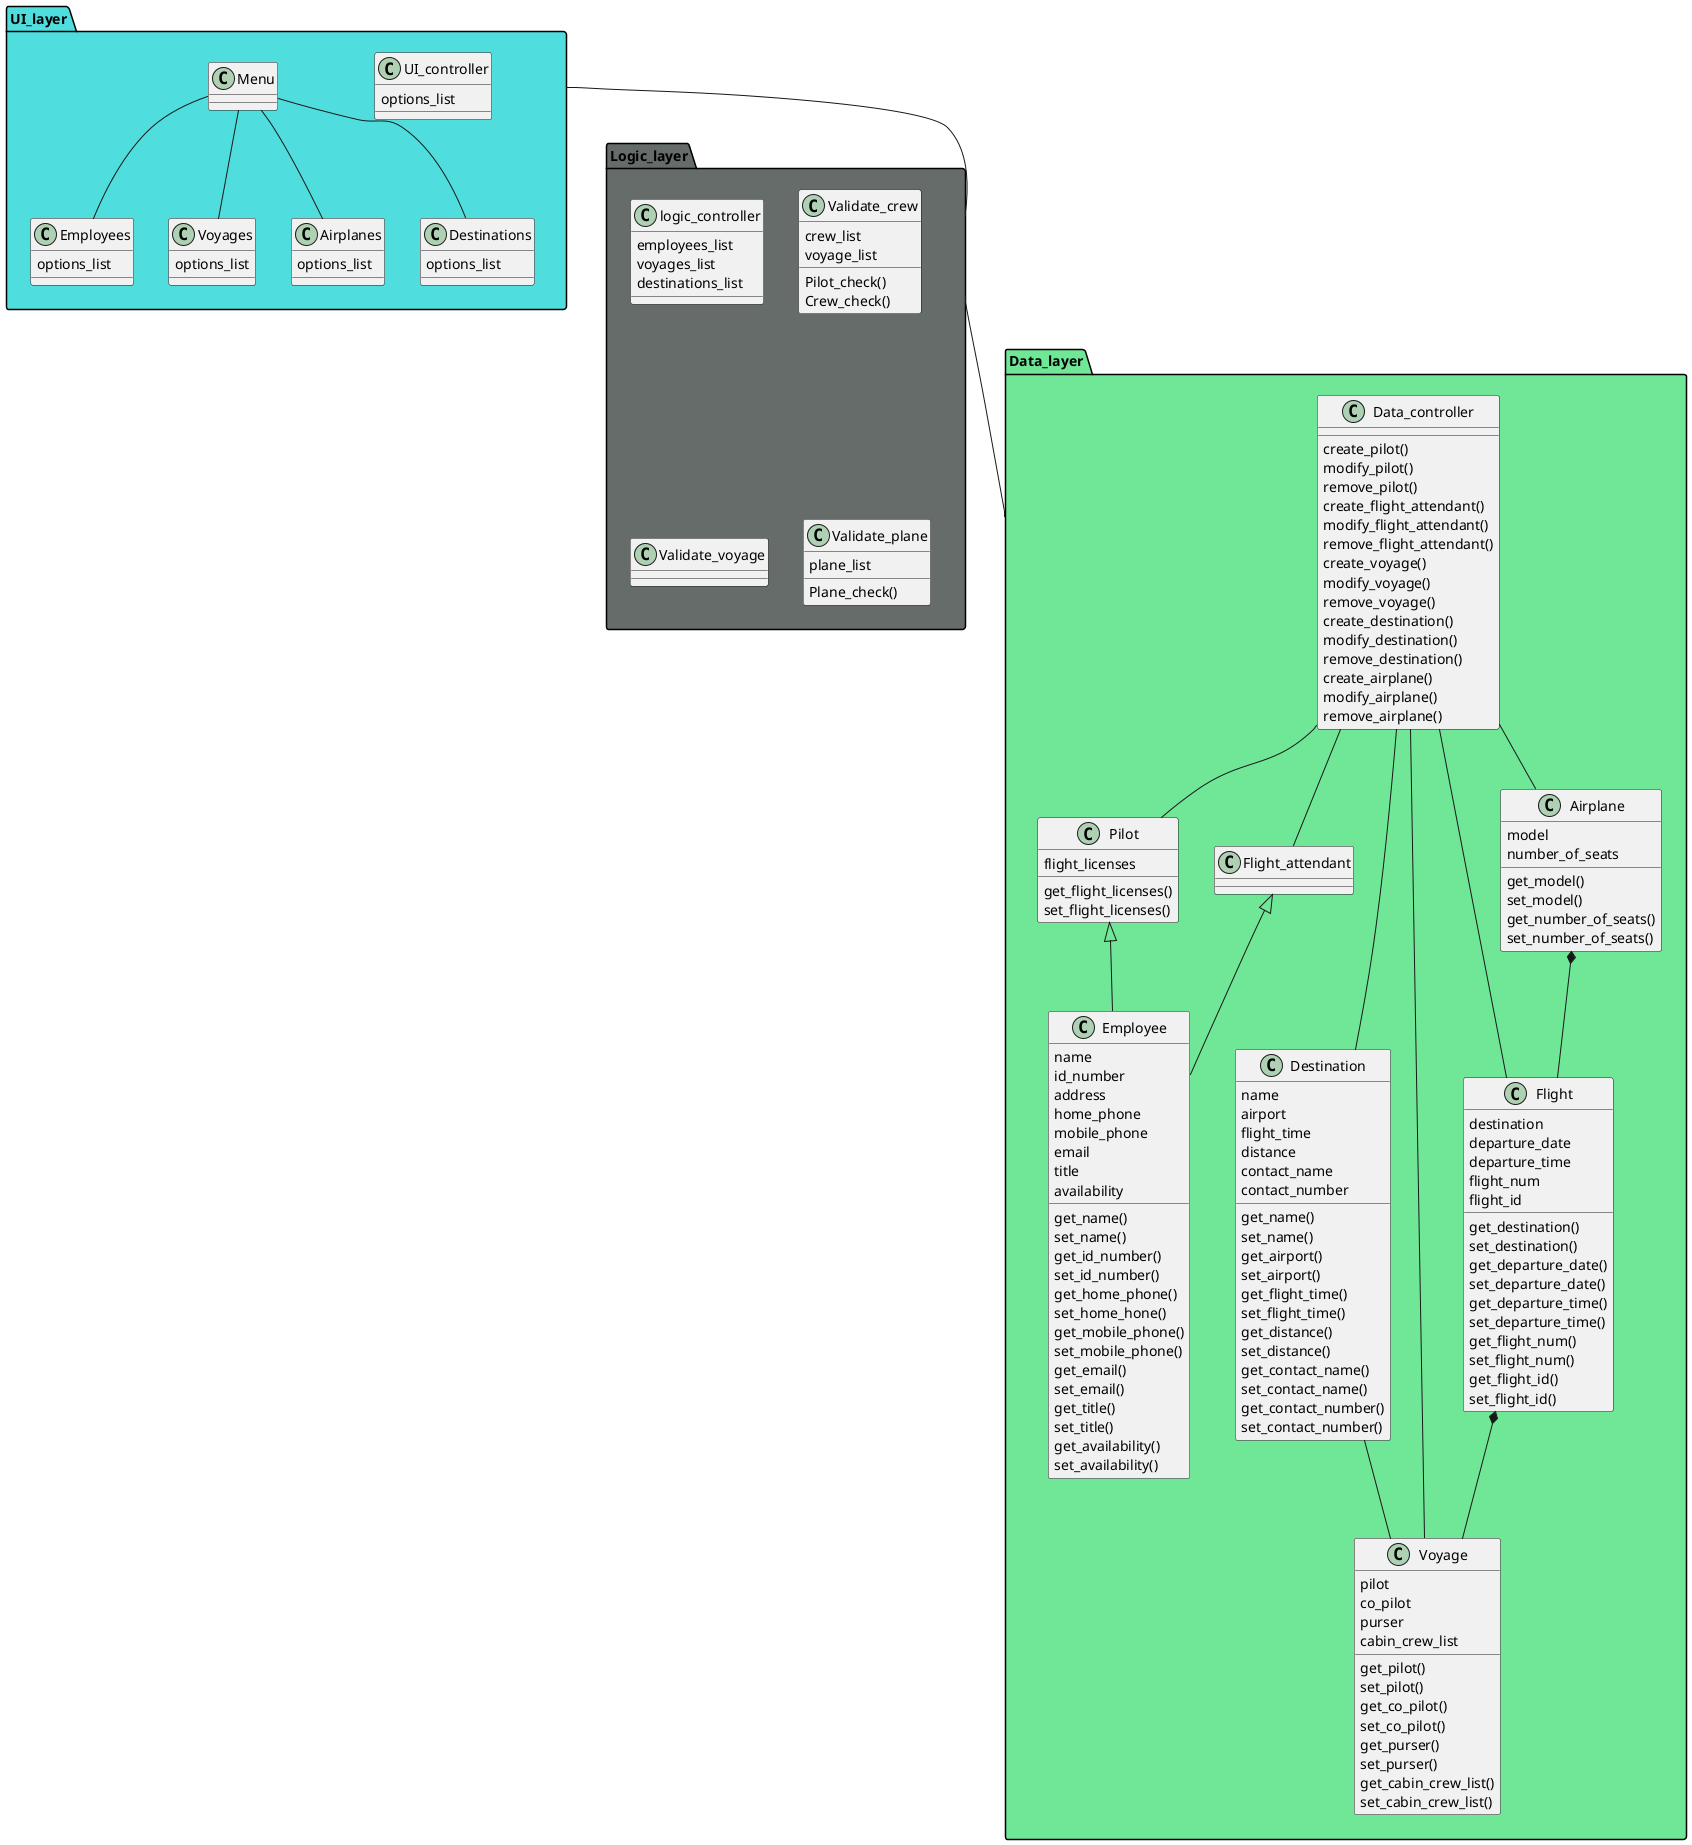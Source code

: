 # PlantUML Editor


@startuml what even


package Data_layer #70e697 {
class Data_controller{
  create_pilot()
  modify_pilot()
  remove_pilot()
  create_flight_attendant()
  modify_flight_attendant()
  remove_flight_attendant()
  create_voyage()
  modify_voyage()
  remove_voyage()
  create_destination()
  modify_destination()
  remove_destination()
  create_airplane()
  modify_airplane()
  remove_airplane()
  }


class Employee {
  name
  id_number
  address
  home_phone
  mobile_phone
  email
  title
  availability

  get_name()
  set_name()
  get_id_number()
  set_id_number()
  get_home_phone()
  set_home_hone()
  get_mobile_phone()
  set_mobile_phone()
  get_email()
  set_email()
  get_title()
  set_title()
  get_availability()
  set_availability()
}

class Flight_attendant{
}
class Pilot{
  flight_licenses

  get_flight_licenses()
  set_flight_licenses()
}

class Destination{
  name
  airport
  flight_time
  distance
  contact_name
  contact_number

  get_name()
  set_name()
  get_airport()
  set_airport()
  get_flight_time()
  set_flight_time()
  get_distance()
  set_distance()
  get_contact_name()
  set_contact_name()
  get_contact_number()
  set_contact_number()
}
class Voyage{
  pilot
  co_pilot
  purser
  cabin_crew_list

  get_pilot()
  set_pilot()
  get_co_pilot()
  set_co_pilot()
  get_purser()
  set_purser()
  get_cabin_crew_list()
  set_cabin_crew_list()

}
class Flight{
  destination
  departure_date
  departure_time
  flight_num
  flight_id

  get_destination()
  set_destination()
  get_departure_date()
  set_departure_date()
  get_departure_time()
  set_departure_time()
  get_flight_num()
  set_flight_num()
  get_flight_id()
  set_flight_id()
}

class Airplane{
  model
  number_of_seats

  get_model()
  set_model()
  get_number_of_seats()
  set_number_of_seats()
}


Data_controller -- Flight_attendant
Data_controller -- Pilot
Employee -up-|> Flight_attendant
Employee -up-|> Pilot
Data_controller -- Voyage
Data_controller -- Destination
Destination -- Voyage
Data_controller -- Airplane
Airplane *-- Flight
Data_controller -- Flight
Flight *-- Voyage




}


package UI_layer #4FDEDD {
class UI_controller{
  options_list
}
  class Employees{
  options_list
}
class Voyages{
  options_list
}
class Airplanes{
  options_list
}
class Destinations{
  options_list
}
Menu -- Employees
Menu -- Voyages
Menu -- Destinations
Menu -- Airplanes
}



package Logic_layer #666C69 {
class logic_controller{
  employees_list
  voyages_list
  destinations_list
}
class Validate_crew{
  crew_list
  voyage_list
  Pilot_check()
  Crew_check()
}
class Validate_voyage{
  
  
  }
class Validate_plane{
  plane_list
  Plane_check()
  }
}

UI_layer -down- Logic_layer
Logic_layer -down- Data_layer






@enduml